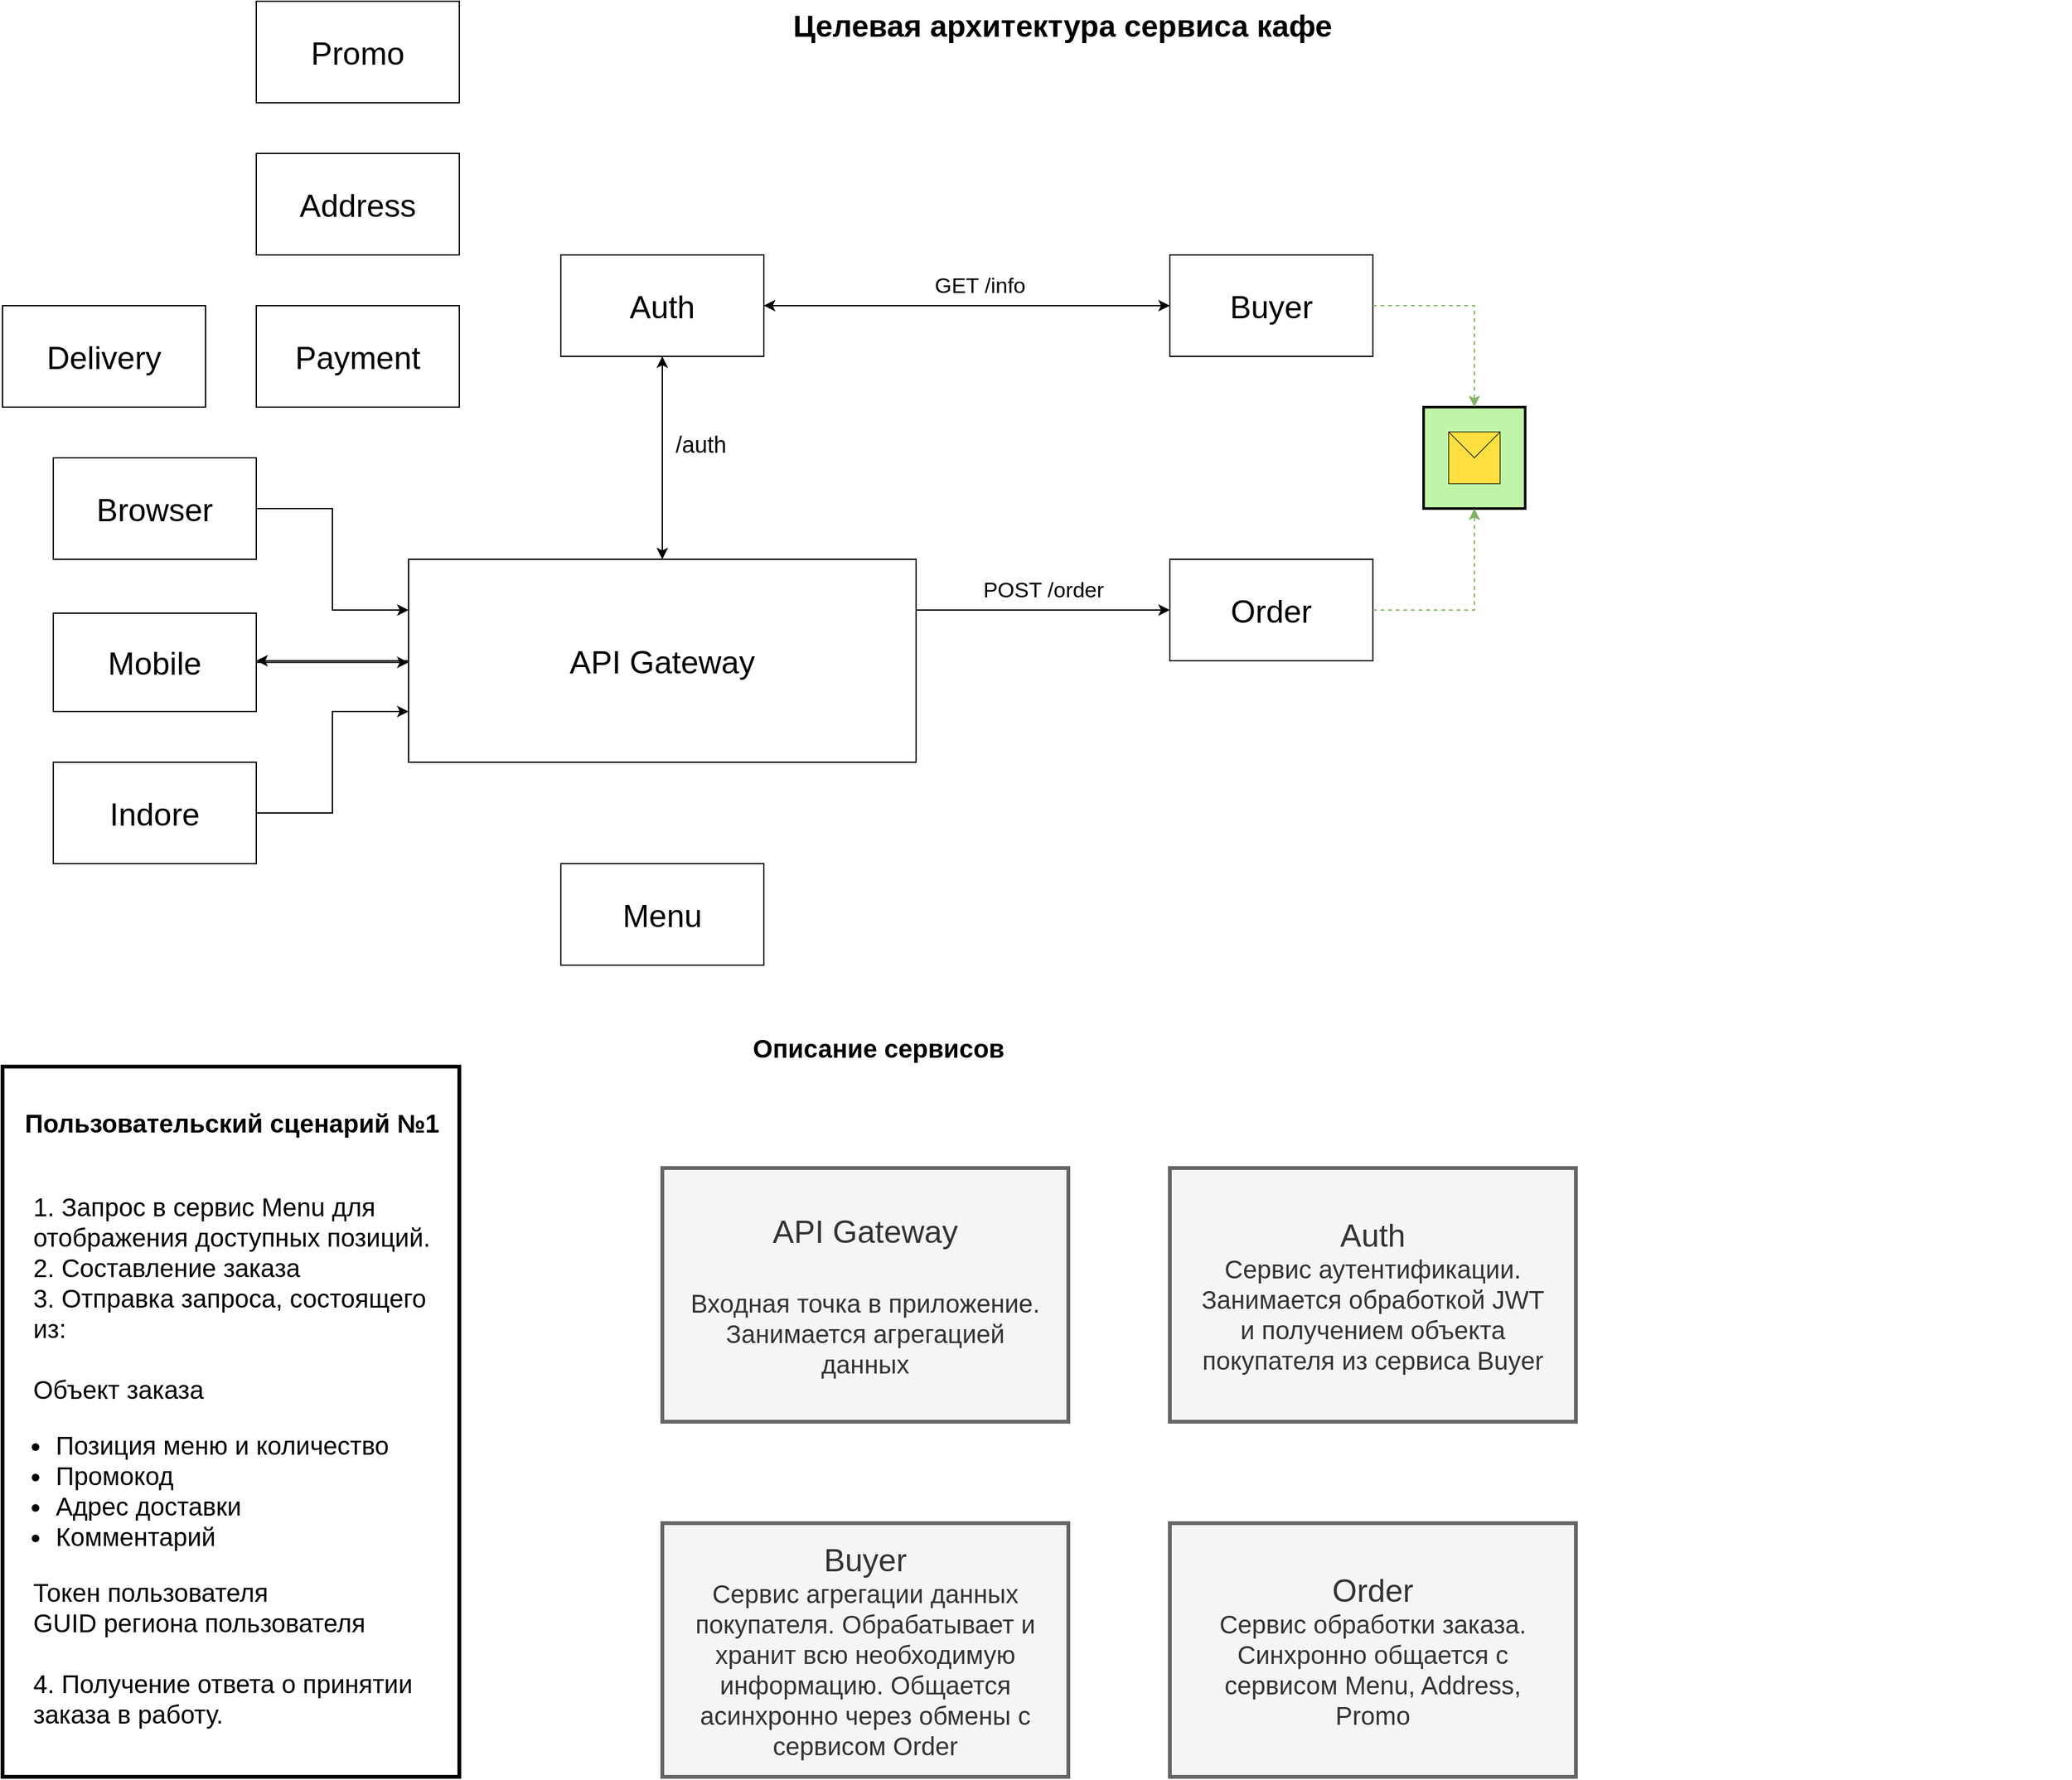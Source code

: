 <mxfile version="24.8.6">
  <diagram name="Page-1" id="74b105a0-9070-1c63-61bc-23e55f88626e">
    <mxGraphModel dx="1242" dy="723" grid="1" gridSize="10" guides="1" tooltips="1" connect="1" arrows="1" fold="1" page="1" pageScale="1.5" pageWidth="1169" pageHeight="826" background="none" math="0" shadow="0">
      <root>
        <mxCell id="0" style=";html=1;" />
        <mxCell id="1" style=";html=1;" parent="0" />
        <mxCell id="10b056a9c633e61c-30" value="Целевая архитектура сервиса кафе" style="text;strokeColor=none;fillColor=none;html=1;fontSize=24;fontStyle=1;verticalAlign=middle;align=center;" parent="1" vertex="1">
          <mxGeometry x="80" y="40" width="1590" height="40" as="geometry" />
        </mxCell>
        <mxCell id="YF3KkjLGyupm52_aZr-p-31" style="edgeStyle=orthogonalEdgeStyle;rounded=0;orthogonalLoop=1;jettySize=auto;html=1;" edge="1" parent="1" source="YF3KkjLGyupm52_aZr-p-1">
          <mxGeometry relative="1" as="geometry">
            <mxPoint x="640" y="280" as="targetPoint" />
          </mxGeometry>
        </mxCell>
        <mxCell id="YF3KkjLGyupm52_aZr-p-1" value="&lt;font style=&quot;font-size: 25px;&quot;&gt;Buyer&lt;/font&gt;" style="rounded=0;whiteSpace=wrap;html=1;" vertex="1" parent="1">
          <mxGeometry x="960" y="240" width="160" height="80" as="geometry" />
        </mxCell>
        <mxCell id="YF3KkjLGyupm52_aZr-p-2" value="&lt;font style=&quot;font-size: 25px;&quot;&gt;Order&lt;/font&gt;" style="rounded=0;whiteSpace=wrap;html=1;" vertex="1" parent="1">
          <mxGeometry x="960" y="480" width="160" height="80" as="geometry" />
        </mxCell>
        <mxCell id="YF3KkjLGyupm52_aZr-p-3" value="&lt;font style=&quot;font-size: 25px;&quot;&gt;Delivery&lt;/font&gt;" style="rounded=0;whiteSpace=wrap;html=1;" vertex="1" parent="1">
          <mxGeometry x="40" y="280" width="160" height="80" as="geometry" />
        </mxCell>
        <mxCell id="YF3KkjLGyupm52_aZr-p-33" style="edgeStyle=orthogonalEdgeStyle;rounded=0;orthogonalLoop=1;jettySize=auto;html=1;entryX=0.5;entryY=1;entryDx=0;entryDy=0;" edge="1" parent="1" source="YF3KkjLGyupm52_aZr-p-4" target="YF3KkjLGyupm52_aZr-p-24">
          <mxGeometry relative="1" as="geometry" />
        </mxCell>
        <mxCell id="YF3KkjLGyupm52_aZr-p-39" style="edgeStyle=orthogonalEdgeStyle;rounded=0;orthogonalLoop=1;jettySize=auto;html=1;exitX=1;exitY=0.25;exitDx=0;exitDy=0;entryX=0;entryY=0.5;entryDx=0;entryDy=0;" edge="1" parent="1" source="YF3KkjLGyupm52_aZr-p-4" target="YF3KkjLGyupm52_aZr-p-2">
          <mxGeometry relative="1" as="geometry" />
        </mxCell>
        <mxCell id="YF3KkjLGyupm52_aZr-p-43" style="edgeStyle=orthogonalEdgeStyle;rounded=0;orthogonalLoop=1;jettySize=auto;html=1;" edge="1" parent="1" source="YF3KkjLGyupm52_aZr-p-4">
          <mxGeometry relative="1" as="geometry">
            <mxPoint x="240" y="560" as="targetPoint" />
          </mxGeometry>
        </mxCell>
        <mxCell id="YF3KkjLGyupm52_aZr-p-4" value="&lt;span style=&quot;font-size: 25px;&quot;&gt;API Gateway&lt;/span&gt;" style="rounded=0;whiteSpace=wrap;html=1;align=center;" vertex="1" parent="1">
          <mxGeometry x="360" y="480" width="400" height="160" as="geometry" />
        </mxCell>
        <mxCell id="YF3KkjLGyupm52_aZr-p-5" value="&lt;font style=&quot;font-size: 25px;&quot;&gt;Promo&lt;/font&gt;" style="rounded=0;whiteSpace=wrap;html=1;" vertex="1" parent="1">
          <mxGeometry x="240" y="40" width="160" height="80" as="geometry" />
        </mxCell>
        <mxCell id="YF3KkjLGyupm52_aZr-p-6" value="&lt;span style=&quot;font-size: 25px;&quot;&gt;Address&lt;/span&gt;" style="rounded=0;whiteSpace=wrap;html=1;" vertex="1" parent="1">
          <mxGeometry x="240" y="160" width="160" height="80" as="geometry" />
        </mxCell>
        <mxCell id="YF3KkjLGyupm52_aZr-p-7" value="&lt;span style=&quot;font-size: 25px;&quot;&gt;Payment&lt;/span&gt;" style="rounded=0;whiteSpace=wrap;html=1;" vertex="1" parent="1">
          <mxGeometry x="240" y="280" width="160" height="80" as="geometry" />
        </mxCell>
        <mxCell id="YF3KkjLGyupm52_aZr-p-17" style="edgeStyle=orthogonalEdgeStyle;rounded=0;orthogonalLoop=1;jettySize=auto;html=1;" edge="1" parent="1" source="YF3KkjLGyupm52_aZr-p-8" target="YF3KkjLGyupm52_aZr-p-4">
          <mxGeometry relative="1" as="geometry">
            <Array as="points">
              <mxPoint x="330" y="561" />
              <mxPoint x="330" y="561" />
            </Array>
          </mxGeometry>
        </mxCell>
        <mxCell id="YF3KkjLGyupm52_aZr-p-8" value="&lt;span style=&quot;font-size: 25px;&quot;&gt;Mobile&lt;/span&gt;" style="rounded=0;whiteSpace=wrap;html=1;" vertex="1" parent="1">
          <mxGeometry x="80" y="522.5" width="160" height="77.5" as="geometry" />
        </mxCell>
        <mxCell id="YF3KkjLGyupm52_aZr-p-22" style="edgeStyle=orthogonalEdgeStyle;rounded=0;orthogonalLoop=1;jettySize=auto;html=1;entryX=0;entryY=0.25;entryDx=0;entryDy=0;" edge="1" parent="1" source="YF3KkjLGyupm52_aZr-p-9" target="YF3KkjLGyupm52_aZr-p-4">
          <mxGeometry relative="1" as="geometry" />
        </mxCell>
        <mxCell id="YF3KkjLGyupm52_aZr-p-9" value="&lt;span style=&quot;font-size: 25px;&quot;&gt;Browser&lt;/span&gt;" style="rounded=0;whiteSpace=wrap;html=1;" vertex="1" parent="1">
          <mxGeometry x="80" y="400" width="160" height="80" as="geometry" />
        </mxCell>
        <mxCell id="YF3KkjLGyupm52_aZr-p-23" style="edgeStyle=orthogonalEdgeStyle;rounded=0;orthogonalLoop=1;jettySize=auto;html=1;entryX=0;entryY=0.75;entryDx=0;entryDy=0;" edge="1" parent="1" source="YF3KkjLGyupm52_aZr-p-10" target="YF3KkjLGyupm52_aZr-p-4">
          <mxGeometry relative="1" as="geometry" />
        </mxCell>
        <mxCell id="YF3KkjLGyupm52_aZr-p-10" value="&lt;span style=&quot;font-size: 25px;&quot;&gt;Indore&lt;/span&gt;" style="rounded=0;whiteSpace=wrap;html=1;" vertex="1" parent="1">
          <mxGeometry x="80" y="640" width="160" height="80" as="geometry" />
        </mxCell>
        <mxCell id="YF3KkjLGyupm52_aZr-p-30" style="edgeStyle=orthogonalEdgeStyle;rounded=0;orthogonalLoop=1;jettySize=auto;html=1;entryX=0;entryY=0.5;entryDx=0;entryDy=0;" edge="1" parent="1" source="YF3KkjLGyupm52_aZr-p-24" target="YF3KkjLGyupm52_aZr-p-1">
          <mxGeometry relative="1" as="geometry" />
        </mxCell>
        <mxCell id="YF3KkjLGyupm52_aZr-p-34" style="edgeStyle=orthogonalEdgeStyle;rounded=0;orthogonalLoop=1;jettySize=auto;html=1;entryX=0.5;entryY=0;entryDx=0;entryDy=0;" edge="1" parent="1" source="YF3KkjLGyupm52_aZr-p-24" target="YF3KkjLGyupm52_aZr-p-4">
          <mxGeometry relative="1" as="geometry" />
        </mxCell>
        <mxCell id="YF3KkjLGyupm52_aZr-p-24" value="&lt;font style=&quot;font-size: 25px;&quot;&gt;Auth&lt;/font&gt;" style="rounded=0;whiteSpace=wrap;html=1;" vertex="1" parent="1">
          <mxGeometry x="480" y="240" width="160" height="80" as="geometry" />
        </mxCell>
        <mxCell id="YF3KkjLGyupm52_aZr-p-29" value="&lt;font style=&quot;font-size: 18px;&quot;&gt;/auth&lt;/font&gt;" style="text;html=1;align=center;verticalAlign=middle;resizable=0;points=[];autosize=1;strokeColor=none;fillColor=none;" vertex="1" parent="1">
          <mxGeometry x="560" y="370" width="60" height="40" as="geometry" />
        </mxCell>
        <mxCell id="YF3KkjLGyupm52_aZr-p-32" value="&lt;font style=&quot;font-size: 17px;&quot;&gt;GET /info&lt;/font&gt;" style="text;html=1;align=center;verticalAlign=middle;resizable=0;points=[];autosize=1;strokeColor=none;fillColor=none;" vertex="1" parent="1">
          <mxGeometry x="760" y="250" width="100" height="30" as="geometry" />
        </mxCell>
        <mxCell id="YF3KkjLGyupm52_aZr-p-35" value="" style="html=1;strokeWidth=2;outlineConnect=0;dashed=0;align=center;fontSize=8;fillColor=#c0f5a9;verticalLabelPosition=bottom;verticalAlign=top;shape=mxgraph.eip.envelope_wrapper;" vertex="1" parent="1">
          <mxGeometry x="1160" y="360" width="80" height="80" as="geometry" />
        </mxCell>
        <mxCell id="YF3KkjLGyupm52_aZr-p-36" style="edgeStyle=orthogonalEdgeStyle;rounded=0;orthogonalLoop=1;jettySize=auto;html=1;entryX=0.5;entryY=1;entryDx=0;entryDy=0;entryPerimeter=0;fillColor=#d5e8d4;strokeColor=#82b366;dashed=1;" edge="1" parent="1" source="YF3KkjLGyupm52_aZr-p-2" target="YF3KkjLGyupm52_aZr-p-35">
          <mxGeometry relative="1" as="geometry" />
        </mxCell>
        <mxCell id="YF3KkjLGyupm52_aZr-p-37" style="edgeStyle=orthogonalEdgeStyle;rounded=0;orthogonalLoop=1;jettySize=auto;html=1;entryX=0.5;entryY=0;entryDx=0;entryDy=0;entryPerimeter=0;fillColor=#d5e8d4;strokeColor=#82b366;dashed=1;" edge="1" parent="1" source="YF3KkjLGyupm52_aZr-p-1" target="YF3KkjLGyupm52_aZr-p-35">
          <mxGeometry relative="1" as="geometry" />
        </mxCell>
        <mxCell id="YF3KkjLGyupm52_aZr-p-40" value="&lt;font style=&quot;font-size: 17px;&quot;&gt;POST /order&lt;/font&gt;" style="text;html=1;align=center;verticalAlign=middle;resizable=0;points=[];autosize=1;strokeColor=none;fillColor=none;" vertex="1" parent="1">
          <mxGeometry x="800" y="490" width="120" height="30" as="geometry" />
        </mxCell>
        <mxCell id="YF3KkjLGyupm52_aZr-p-41" value="&lt;span style=&quot;font-size: 25px;&quot;&gt;Menu&lt;/span&gt;" style="rounded=0;whiteSpace=wrap;html=1;" vertex="1" parent="1">
          <mxGeometry x="480" y="720" width="160" height="80" as="geometry" />
        </mxCell>
        <mxCell id="YF3KkjLGyupm52_aZr-p-46" value="&lt;h1 style=&quot;text-align: center;&quot;&gt;&lt;span style=&quot;font-size: 20px;&quot;&gt;Пользовательский сценарий №1&lt;/span&gt;&lt;/h1&gt;&lt;div&gt;&lt;span style=&quot;font-size: 20px;&quot;&gt;&lt;br&gt;&lt;/span&gt;&lt;/div&gt;&lt;div style=&quot;&quot;&gt;&lt;span style=&quot;font-size: 20px;&quot;&gt;&amp;nbsp; &amp;nbsp; 1. Запрос в сервис Menu для&amp;nbsp; &amp;nbsp; &amp;nbsp; &amp;nbsp; &amp;nbsp; &amp;nbsp; &amp;nbsp; &amp;nbsp; отображения доступных позиций.&lt;/span&gt;&lt;/div&gt;&lt;div style=&quot;&quot;&gt;&lt;span style=&quot;font-size: 20px;&quot;&gt;&amp;nbsp; &amp;nbsp; 2. Составление заказа&lt;/span&gt;&lt;/div&gt;&lt;div style=&quot;&quot;&gt;&lt;span style=&quot;font-size: 20px;&quot;&gt;&amp;nbsp; &amp;nbsp; 3. Отправка запроса, состоящего&amp;nbsp; &amp;nbsp; &amp;nbsp; &amp;nbsp; из:&lt;br&gt;&lt;br&gt;&amp;nbsp; &amp;nbsp; Объект заказа&lt;br&gt;&lt;ul&gt;&lt;li&gt;&lt;span style=&quot;font-size: 20px;&quot;&gt;Позиция меню и количество&lt;/span&gt;&lt;/li&gt;&lt;li&gt;&lt;span style=&quot;font-size: 20px;&quot;&gt;Промокод&lt;/span&gt;&lt;/li&gt;&lt;li&gt;&lt;span style=&quot;font-size: 20px;&quot;&gt;Адрес доставки&lt;/span&gt;&lt;/li&gt;&lt;li&gt;&lt;span style=&quot;font-size: 20px;&quot;&gt;Комментарий&lt;/span&gt;&lt;/li&gt;&lt;/ul&gt;&lt;div&gt;&amp;nbsp; &amp;nbsp; Токен пользователя&lt;br&gt;&amp;nbsp; &amp;nbsp; GUID региона пользователя&lt;/div&gt;&lt;div&gt;&lt;br&gt;&lt;/div&gt;&lt;div&gt;&amp;nbsp; &amp;nbsp; 4. Получение ответа о принятии&amp;nbsp; &amp;nbsp; &amp;nbsp; &amp;nbsp; &amp;nbsp; заказа в работу.&lt;/div&gt;&lt;br&gt;&lt;/span&gt;&lt;/div&gt;" style="rounded=0;whiteSpace=wrap;html=1;perimeterSpacing=9;strokeWidth=3;align=left;" vertex="1" parent="1">
          <mxGeometry x="40" y="880" width="360" height="560" as="geometry" />
        </mxCell>
        <mxCell id="YF3KkjLGyupm52_aZr-p-48" value="&lt;h1&gt;&lt;font style=&quot;font-size: 20px;&quot;&gt;Описание сервисов&lt;/font&gt;&lt;/h1&gt;" style="text;html=1;align=center;verticalAlign=middle;resizable=0;points=[];autosize=1;strokeColor=none;fillColor=none;" vertex="1" parent="1">
          <mxGeometry x="620" y="830" width="220" height="70" as="geometry" />
        </mxCell>
        <mxCell id="YF3KkjLGyupm52_aZr-p-49" value="&lt;span style=&quot;font-size: 25px;&quot;&gt;API Gateway&lt;/span&gt;&lt;div&gt;&lt;span style=&quot;font-size: 25px;&quot;&gt;&lt;br&gt;&lt;/span&gt;&lt;/div&gt;&lt;div style=&quot;&quot;&gt;&lt;span style=&quot;font-size: 20px;&quot;&gt;Входная точка&lt;/span&gt;&lt;font style=&quot;font-size: 20px;&quot;&gt;&amp;nbsp;в приложение. Занимается агрегацией данных&lt;/font&gt;&lt;/div&gt;" style="rounded=0;whiteSpace=wrap;html=1;align=center;autosize=0;fixedWidth=0;perimeterSpacing=5;strokeWidth=3;fillColor=#f5f5f5;fontColor=#333333;strokeColor=#666666;spacingTop=10;spacing=10;spacingLeft=10;spacingBottom=10;spacingRight=10;" vertex="1" parent="1">
          <mxGeometry x="560" y="960" width="320" height="200" as="geometry" />
        </mxCell>
        <mxCell id="YF3KkjLGyupm52_aZr-p-50" value="&lt;div&gt;&lt;span style=&quot;font-size: 25px;&quot;&gt;Auth&lt;/span&gt;&lt;/div&gt;&lt;div style=&quot;&quot;&gt;&lt;span style=&quot;font-size: 20px;&quot;&gt;Сервис аутентификации. Занимается обработкой JWT и получением объекта покупателя из сервиса Buyer&lt;/span&gt;&lt;/div&gt;" style="rounded=0;whiteSpace=wrap;html=1;align=center;autosize=0;fixedWidth=0;perimeterSpacing=5;strokeWidth=3;fillColor=#f5f5f5;fontColor=#333333;strokeColor=#666666;spacingTop=10;spacing=10;spacingLeft=10;spacingBottom=10;spacingRight=10;" vertex="1" parent="1">
          <mxGeometry x="960" y="960" width="320" height="200" as="geometry" />
        </mxCell>
        <mxCell id="YF3KkjLGyupm52_aZr-p-51" value="&lt;div&gt;&lt;span style=&quot;font-size: 25px;&quot;&gt;Buyer&lt;/span&gt;&lt;/div&gt;&lt;div style=&quot;&quot;&gt;&lt;span style=&quot;font-size: 20px;&quot;&gt;Сервис агрегации данных покупателя. Обрабатывает и хранит всю необходимую информацию. Общается асинхронно через обмены с сервисом Order&lt;/span&gt;&lt;/div&gt;" style="rounded=0;whiteSpace=wrap;html=1;align=center;autosize=0;fixedWidth=0;perimeterSpacing=5;strokeWidth=3;fillColor=#f5f5f5;fontColor=#333333;strokeColor=#666666;spacingTop=10;spacing=10;spacingLeft=10;spacingBottom=10;spacingRight=10;" vertex="1" parent="1">
          <mxGeometry x="560" y="1240" width="320" height="200" as="geometry" />
        </mxCell>
        <mxCell id="YF3KkjLGyupm52_aZr-p-52" value="&lt;div&gt;&lt;span style=&quot;font-size: 25px;&quot;&gt;Order&lt;/span&gt;&lt;/div&gt;&lt;div style=&quot;&quot;&gt;&lt;span style=&quot;font-size: 20px;&quot;&gt;Сервис обработки заказа. Синхронно общается с сервисом Menu, Address, Promo&lt;/span&gt;&lt;/div&gt;" style="rounded=0;whiteSpace=wrap;html=1;align=center;autosize=0;fixedWidth=0;perimeterSpacing=5;strokeWidth=3;fillColor=#f5f5f5;fontColor=#333333;strokeColor=#666666;spacingTop=10;spacing=10;spacingLeft=10;spacingBottom=10;spacingRight=10;" vertex="1" parent="1">
          <mxGeometry x="960" y="1240" width="320" height="200" as="geometry" />
        </mxCell>
      </root>
    </mxGraphModel>
  </diagram>
</mxfile>
